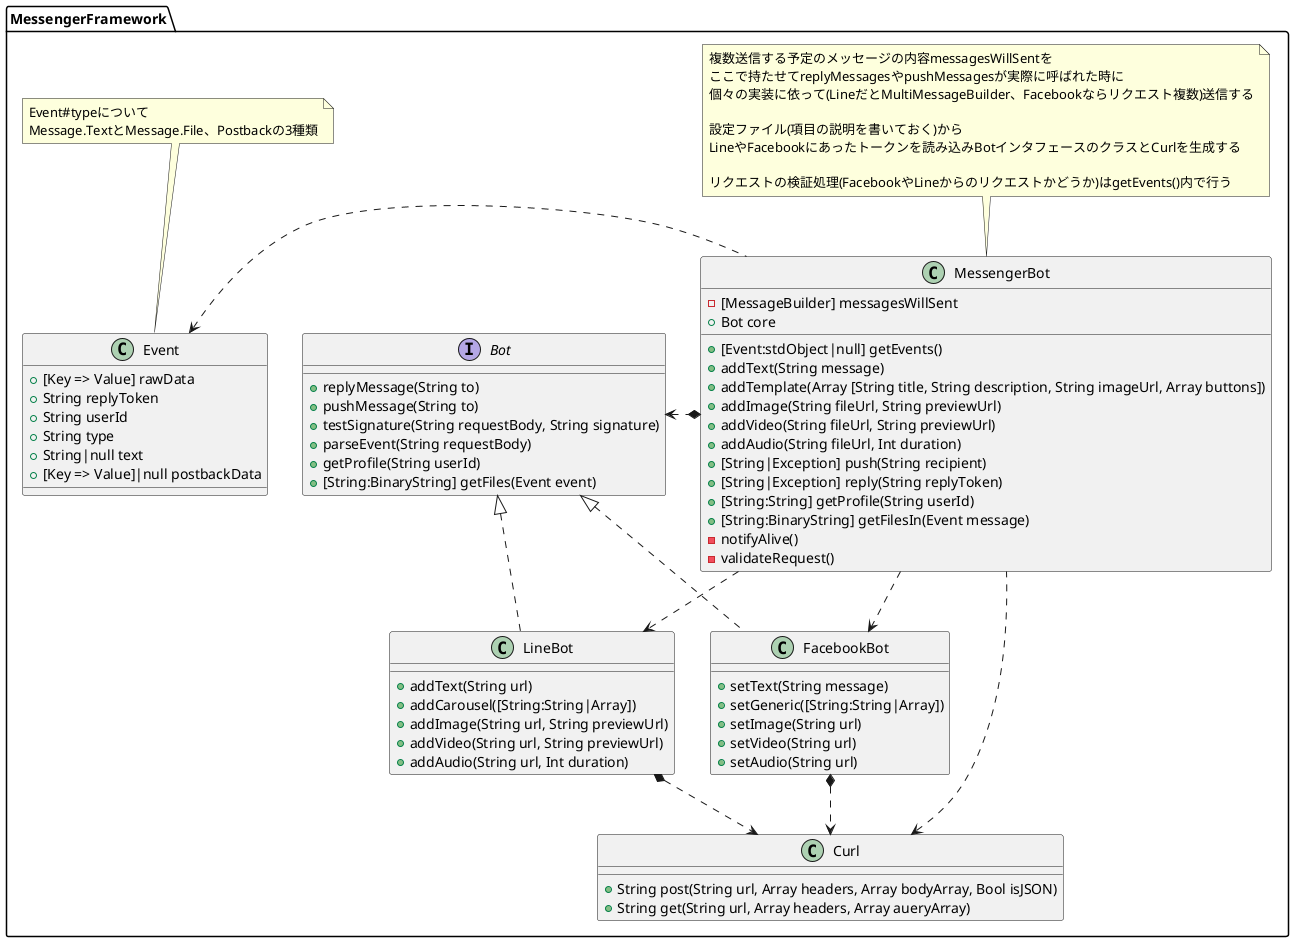 @startuml

namespace MessengerFramework {

  interface "Bot" as IBot {
    + replyMessage(String to)
    + pushMessage(String to)
    + testSignature(String requestBody, String signature)
    + parseEvent(String requestBody)
    + getProfile(String userId)
    + [String:BinaryString] getFiles(Event event)
  }

  class Event {
    + [Key => Value] rawData
    + String replyToken
    + String userId
    + String type
    + String|null text
    + [Key => Value]|null postbackData
  }

  note top of Event
    Event#typeについて
    Message.TextとMessage.File、Postbackの3種類
  end note

  class MessengerBot {
    - [MessageBuilder] messagesWillSent
    + Bot core
    + [Event:stdObject|null] getEvents()
    + addText(String message)
    + addTemplate(Array [String title, String description, String imageUrl, Array buttons])
    + addImage(String fileUrl, String previewUrl)
    + addVideo(String fileUrl, String previewUrl)
    + addAudio(String fileUrl, Int duration)
    + [String|Exception] push(String recipient)
    + [String|Exception] reply(String replyToken)
    + [String:String] getProfile(String userId)
    + [String:BinaryString] getFilesIn(Event message)
    - notifyAlive()
    - validateRequest()
  }

  note top of MessengerBot
    複数送信する予定のメッセージの内容messagesWillSentを
    ここで持たせてreplyMessagesやpushMessagesが実際に呼ばれた時に
    個々の実装に依って(LineだとMultiMessageBuilder、Facebookならリクエスト複数)送信する

    設定ファイル(項目の説明を書いておく)から
    LineやFacebookにあったトークンを読み込みBotインタフェースのクラスとCurlを生成する

    リクエストの検証処理(FacebookやLineからのリクエストかどうか)はgetEvents()内で行う
  end note

  class FacebookBot {
    + setText(String message)
    + setGeneric([String:String|Array])
    + setImage(String url)
    + setVideo(String url)
    + setAudio(String url)
  }

  class LineBot {
    + addText(String url)
    + addCarousel([String:String|Array])
    + addImage(String url, String previewUrl)
    + addVideo(String url, String previewUrl)
    + addAudio(String url, Int duration)
  }

  class Curl {
    + String post(String url, Array headers, Array bodyArray, Bool isJSON)
    + String get(String url, Array headers, Array aueryArray)
  }

}

' MessengerFramework内の関連

MessengerFramework.MessengerBot *.l.> MessengerFramework.IBot
MessengerFramework.MessengerBot .d.> MessengerFramework.FacebookBot
MessengerFramework.MessengerBot .d.> MessengerFramework.LineBot
MessengerFramework.MessengerBot .l.> MessengerFramework.Curl
MessengerFramework.MessengerBot .l.> MessengerFramework.Event

MessengerFramework.FacebookBot .u.|> MessengerFramework.IBot
MessengerFramework.FacebookBot *..> MessengerFramework.Curl

MessengerFramework.LineBot .u.|> MessengerFramework.IBot
MessengerFramework.LineBot *..> MessengerFramework.Curl

@enduml
